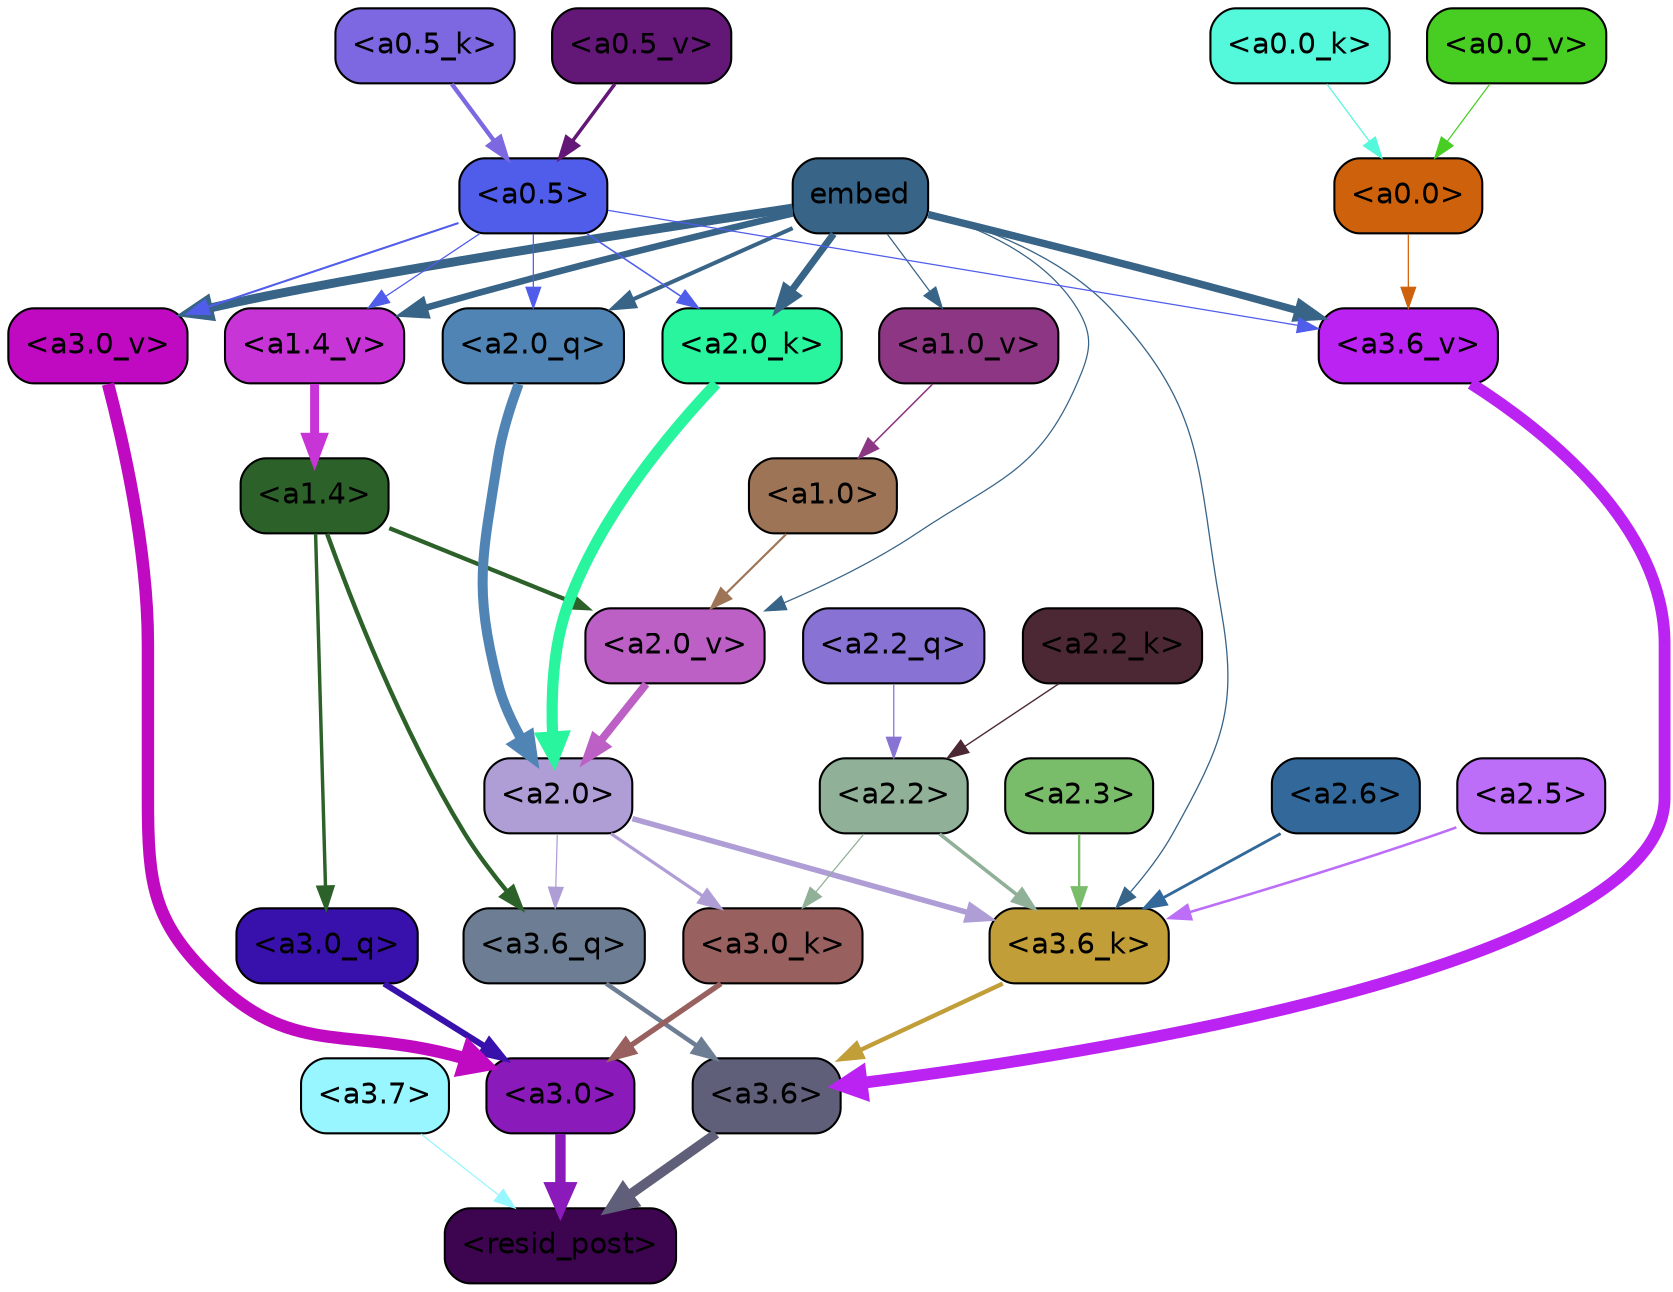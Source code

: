 strict digraph "" {
	graph [bgcolor=transparent,
		layout=dot,
		overlap=false,
		splines=true
	];
	"<a3.7>"	[color=black,
		fillcolor="#97f6ff",
		fontname=Helvetica,
		shape=box,
		style="filled, rounded"];
	"<resid_post>"	[color=black,
		fillcolor="#3d054f",
		fontname=Helvetica,
		shape=box,
		style="filled, rounded"];
	"<a3.7>" -> "<resid_post>"	[color="#97f6ff",
		penwidth=0.6];
	"<a3.6>"	[color=black,
		fillcolor="#605f7a",
		fontname=Helvetica,
		shape=box,
		style="filled, rounded"];
	"<a3.6>" -> "<resid_post>"	[color="#605f7a",
		penwidth=4.748674273490906];
	"<a3.0>"	[color=black,
		fillcolor="#8a1aba",
		fontname=Helvetica,
		shape=box,
		style="filled, rounded"];
	"<a3.0>" -> "<resid_post>"	[color="#8a1aba",
		penwidth=5.004031300544739];
	"<a3.6_q>"	[color=black,
		fillcolor="#6d7d93",
		fontname=Helvetica,
		shape=box,
		style="filled, rounded"];
	"<a3.6_q>" -> "<a3.6>"	[color="#6d7d93",
		penwidth=2.1656854450702667];
	"<a3.0_q>"	[color=black,
		fillcolor="#3810ab",
		fontname=Helvetica,
		shape=box,
		style="filled, rounded"];
	"<a3.0_q>" -> "<a3.0>"	[color="#3810ab",
		penwidth=2.95696559548378];
	"<a3.6_k>"	[color=black,
		fillcolor="#c19e38",
		fontname=Helvetica,
		shape=box,
		style="filled, rounded"];
	"<a3.6_k>" -> "<a3.6>"	[color="#c19e38",
		penwidth=2.086437076330185];
	"<a3.0_k>"	[color=black,
		fillcolor="#98605e",
		fontname=Helvetica,
		shape=box,
		style="filled, rounded"];
	"<a3.0_k>" -> "<a3.0>"	[color="#98605e",
		penwidth=2.5988530814647675];
	"<a3.6_v>"	[color=black,
		fillcolor="#bb23f2",
		fontname=Helvetica,
		shape=box,
		style="filled, rounded"];
	"<a3.6_v>" -> "<a3.6>"	[color="#bb23f2",
		penwidth=5.669987380504608];
	"<a3.0_v>"	[color=black,
		fillcolor="#c00ac1",
		fontname=Helvetica,
		shape=box,
		style="filled, rounded"];
	"<a3.0_v>" -> "<a3.0>"	[color="#c00ac1",
		penwidth=5.9515902400016785];
	"<a2.0>"	[color=black,
		fillcolor="#af9dd6",
		fontname=Helvetica,
		shape=box,
		style="filled, rounded"];
	"<a2.0>" -> "<a3.6_q>"	[color="#af9dd6",
		penwidth=0.6];
	"<a2.0>" -> "<a3.6_k>"	[color="#af9dd6",
		penwidth=2.6423546075820923];
	"<a2.0>" -> "<a3.0_k>"	[color="#af9dd6",
		penwidth=1.5482127666473389];
	"<a1.4>"	[color=black,
		fillcolor="#2c6229",
		fontname=Helvetica,
		shape=box,
		style="filled, rounded"];
	"<a1.4>" -> "<a3.6_q>"	[color="#2c6229",
		penwidth=2.1035547256469727];
	"<a1.4>" -> "<a3.0_q>"	[color="#2c6229",
		penwidth=1.6541699171066284];
	"<a2.0_v>"	[color=black,
		fillcolor="#bc60c6",
		fontname=Helvetica,
		shape=box,
		style="filled, rounded"];
	"<a1.4>" -> "<a2.0_v>"	[color="#2c6229",
		penwidth=2.048949420452118];
	"<a2.6>"	[color=black,
		fillcolor="#32699a",
		fontname=Helvetica,
		shape=box,
		style="filled, rounded"];
	"<a2.6>" -> "<a3.6_k>"	[color="#32699a",
		penwidth=1.3718644380569458];
	"<a2.5>"	[color=black,
		fillcolor="#bc6ef9",
		fontname=Helvetica,
		shape=box,
		style="filled, rounded"];
	"<a2.5>" -> "<a3.6_k>"	[color="#bc6ef9",
		penwidth=1.231603980064392];
	"<a2.3>"	[color=black,
		fillcolor="#79bc6a",
		fontname=Helvetica,
		shape=box,
		style="filled, rounded"];
	"<a2.3>" -> "<a3.6_k>"	[color="#79bc6a",
		penwidth=1.1117559671401978];
	"<a2.2>"	[color=black,
		fillcolor="#90b098",
		fontname=Helvetica,
		shape=box,
		style="filled, rounded"];
	"<a2.2>" -> "<a3.6_k>"	[color="#90b098",
		penwidth=1.7315057516098022];
	"<a2.2>" -> "<a3.0_k>"	[color="#90b098",
		penwidth=0.6];
	embed	[color=black,
		fillcolor="#386488",
		fontname=Helvetica,
		shape=box,
		style="filled, rounded"];
	embed -> "<a3.6_k>"	[color="#386488",
		penwidth=0.6229734420776367];
	embed -> "<a3.6_v>"	[color="#386488",
		penwidth=3.56406831741333];
	embed -> "<a3.0_v>"	[color="#386488",
		penwidth=4.293717980384827];
	"<a2.0_q>"	[color=black,
		fillcolor="#4f84b4",
		fontname=Helvetica,
		shape=box,
		style="filled, rounded"];
	embed -> "<a2.0_q>"	[color="#386488",
		penwidth=1.9479764699935913];
	"<a2.0_k>"	[color=black,
		fillcolor="#28f59d",
		fontname=Helvetica,
		shape=box,
		style="filled, rounded"];
	embed -> "<a2.0_k>"	[color="#386488",
		penwidth=3.348647713661194];
	embed -> "<a2.0_v>"	[color="#386488",
		penwidth=0.6];
	"<a1.4_v>"	[color=black,
		fillcolor="#c835d7",
		fontname=Helvetica,
		shape=box,
		style="filled, rounded"];
	embed -> "<a1.4_v>"	[color="#386488",
		penwidth=3.1658360958099365];
	"<a1.0_v>"	[color=black,
		fillcolor="#8d3784",
		fontname=Helvetica,
		shape=box,
		style="filled, rounded"];
	embed -> "<a1.0_v>"	[color="#386488",
		penwidth=0.6];
	"<a0.5>"	[color=black,
		fillcolor="#505dea",
		fontname=Helvetica,
		shape=box,
		style="filled, rounded"];
	"<a0.5>" -> "<a3.6_v>"	[color="#505dea",
		penwidth=0.6];
	"<a0.5>" -> "<a3.0_v>"	[color="#505dea",
		penwidth=0.9916514158248901];
	"<a0.5>" -> "<a2.0_q>"	[color="#505dea",
		penwidth=0.6];
	"<a0.5>" -> "<a2.0_k>"	[color="#505dea",
		penwidth=0.7479127645492554];
	"<a0.5>" -> "<a1.4_v>"	[color="#505dea",
		penwidth=0.6];
	"<a0.0>"	[color=black,
		fillcolor="#ce610c",
		fontname=Helvetica,
		shape=box,
		style="filled, rounded"];
	"<a0.0>" -> "<a3.6_v>"	[color="#ce610c",
		penwidth=0.6];
	"<a2.2_q>"	[color=black,
		fillcolor="#8873d4",
		fontname=Helvetica,
		shape=box,
		style="filled, rounded"];
	"<a2.2_q>" -> "<a2.2>"	[color="#8873d4",
		penwidth=0.6068362593650818];
	"<a2.0_q>" -> "<a2.0>"	[color="#4f84b4",
		penwidth=4.801594913005829];
	"<a2.2_k>"	[color=black,
		fillcolor="#4b2834",
		fontname=Helvetica,
		shape=box,
		style="filled, rounded"];
	"<a2.2_k>" -> "<a2.2>"	[color="#4b2834",
		penwidth=0.6648573875427246];
	"<a2.0_k>" -> "<a2.0>"	[color="#28f59d",
		penwidth=5.364346981048584];
	"<a2.0_v>" -> "<a2.0>"	[color="#bc60c6",
		penwidth=3.76983106136322];
	"<a1.0>"	[color=black,
		fillcolor="#9e7456",
		fontname=Helvetica,
		shape=box,
		style="filled, rounded"];
	"<a1.0>" -> "<a2.0_v>"	[color="#9e7456",
		penwidth=1.0333166718482971];
	"<a1.4_v>" -> "<a1.4>"	[color="#c835d7",
		penwidth=4.295930981636047];
	"<a1.0_v>" -> "<a1.0>"	[color="#8d3784",
		penwidth=0.7506231069564819];
	"<a0.5_k>"	[color=black,
		fillcolor="#7d68e1",
		fontname=Helvetica,
		shape=box,
		style="filled, rounded"];
	"<a0.5_k>" -> "<a0.5>"	[color="#7d68e1",
		penwidth=2.078277349472046];
	"<a0.0_k>"	[color=black,
		fillcolor="#54f8db",
		fontname=Helvetica,
		shape=box,
		style="filled, rounded"];
	"<a0.0_k>" -> "<a0.0>"	[color="#54f8db",
		penwidth=0.6];
	"<a0.5_v>"	[color=black,
		fillcolor="#631776",
		fontname=Helvetica,
		shape=box,
		style="filled, rounded"];
	"<a0.5_v>" -> "<a0.5>"	[color="#631776",
		penwidth=1.6795680522918701];
	"<a0.0_v>"	[color=black,
		fillcolor="#48ce23",
		fontname=Helvetica,
		shape=box,
		style="filled, rounded"];
	"<a0.0_v>" -> "<a0.0>"	[color="#48ce23",
		penwidth=0.6];
}
